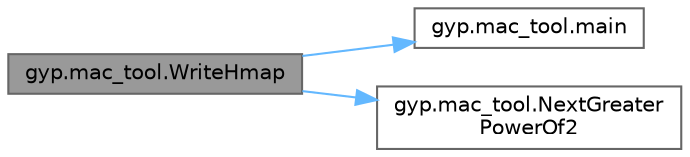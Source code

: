 digraph "gyp.mac_tool.WriteHmap"
{
 // LATEX_PDF_SIZE
  bgcolor="transparent";
  edge [fontname=Helvetica,fontsize=10,labelfontname=Helvetica,labelfontsize=10];
  node [fontname=Helvetica,fontsize=10,shape=box,height=0.2,width=0.4];
  rankdir="LR";
  Node1 [id="Node000001",label="gyp.mac_tool.WriteHmap",height=0.2,width=0.4,color="gray40", fillcolor="grey60", style="filled", fontcolor="black",tooltip=" "];
  Node1 -> Node2 [id="edge1_Node000001_Node000002",color="steelblue1",style="solid",tooltip=" "];
  Node2 [id="Node000002",label="gyp.mac_tool.main",height=0.2,width=0.4,color="grey40", fillcolor="white", style="filled",URL="$namespacegyp_1_1mac__tool.html#a6e2c22e162a5c364077893de3dc1b1a8",tooltip=" "];
  Node1 -> Node3 [id="edge2_Node000001_Node000003",color="steelblue1",style="solid",tooltip=" "];
  Node3 [id="Node000003",label="gyp.mac_tool.NextGreater\lPowerOf2",height=0.2,width=0.4,color="grey40", fillcolor="white", style="filled",URL="$namespacegyp_1_1mac__tool.html#a7f2f8a7c959b78931a7543ca9c400ca9",tooltip=" "];
}
